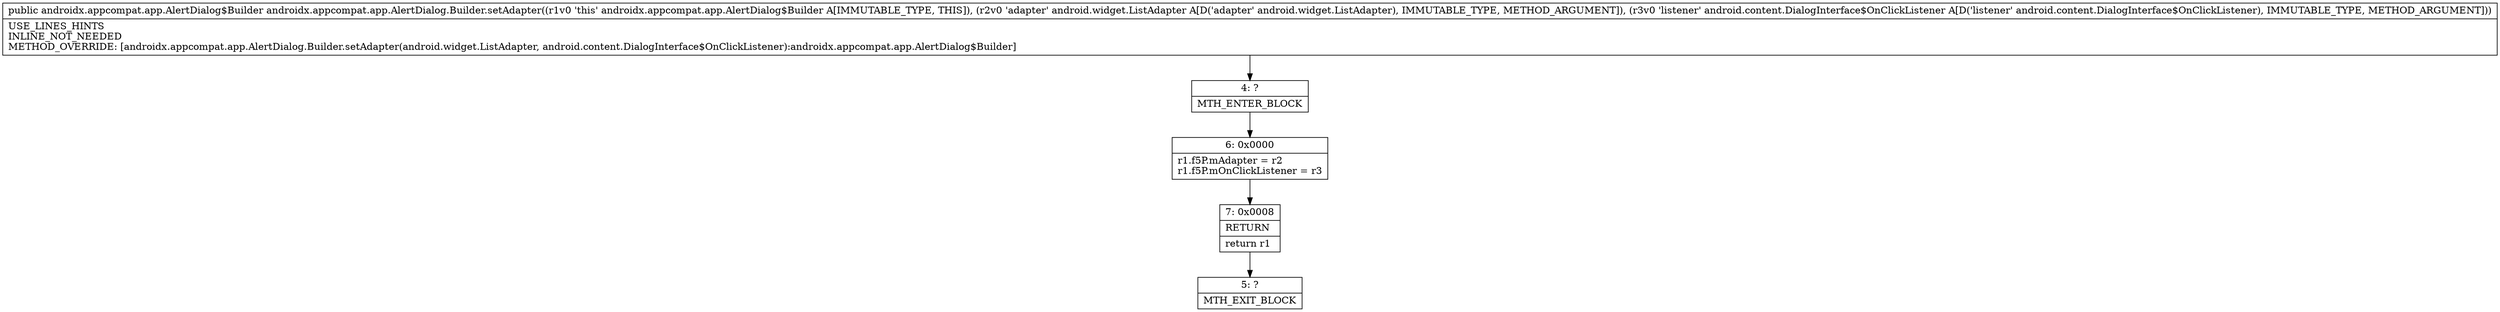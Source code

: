 digraph "CFG forandroidx.appcompat.app.AlertDialog.Builder.setAdapter(Landroid\/widget\/ListAdapter;Landroid\/content\/DialogInterface$OnClickListener;)Landroidx\/appcompat\/app\/AlertDialog$Builder;" {
Node_4 [shape=record,label="{4\:\ ?|MTH_ENTER_BLOCK\l}"];
Node_6 [shape=record,label="{6\:\ 0x0000|r1.f5P.mAdapter = r2\lr1.f5P.mOnClickListener = r3\l}"];
Node_7 [shape=record,label="{7\:\ 0x0008|RETURN\l|return r1\l}"];
Node_5 [shape=record,label="{5\:\ ?|MTH_EXIT_BLOCK\l}"];
MethodNode[shape=record,label="{public androidx.appcompat.app.AlertDialog$Builder androidx.appcompat.app.AlertDialog.Builder.setAdapter((r1v0 'this' androidx.appcompat.app.AlertDialog$Builder A[IMMUTABLE_TYPE, THIS]), (r2v0 'adapter' android.widget.ListAdapter A[D('adapter' android.widget.ListAdapter), IMMUTABLE_TYPE, METHOD_ARGUMENT]), (r3v0 'listener' android.content.DialogInterface$OnClickListener A[D('listener' android.content.DialogInterface$OnClickListener), IMMUTABLE_TYPE, METHOD_ARGUMENT]))  | USE_LINES_HINTS\lINLINE_NOT_NEEDED\lMETHOD_OVERRIDE: [androidx.appcompat.app.AlertDialog.Builder.setAdapter(android.widget.ListAdapter, android.content.DialogInterface$OnClickListener):androidx.appcompat.app.AlertDialog$Builder]\l}"];
MethodNode -> Node_4;Node_4 -> Node_6;
Node_6 -> Node_7;
Node_7 -> Node_5;
}

